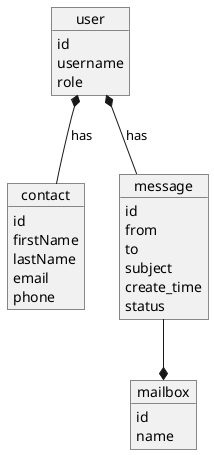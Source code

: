 @startuml
object contact {
  id
  firstName
  lastName
  email
  phone
}
object user {
  id
  username
  role
}
object message {
  id
  from
  to
  subject
  create_time
  status
}
object mailbox {
  id
  name
}

user *-- contact : has
user *-- message : has
message --* mailbox
@enduml